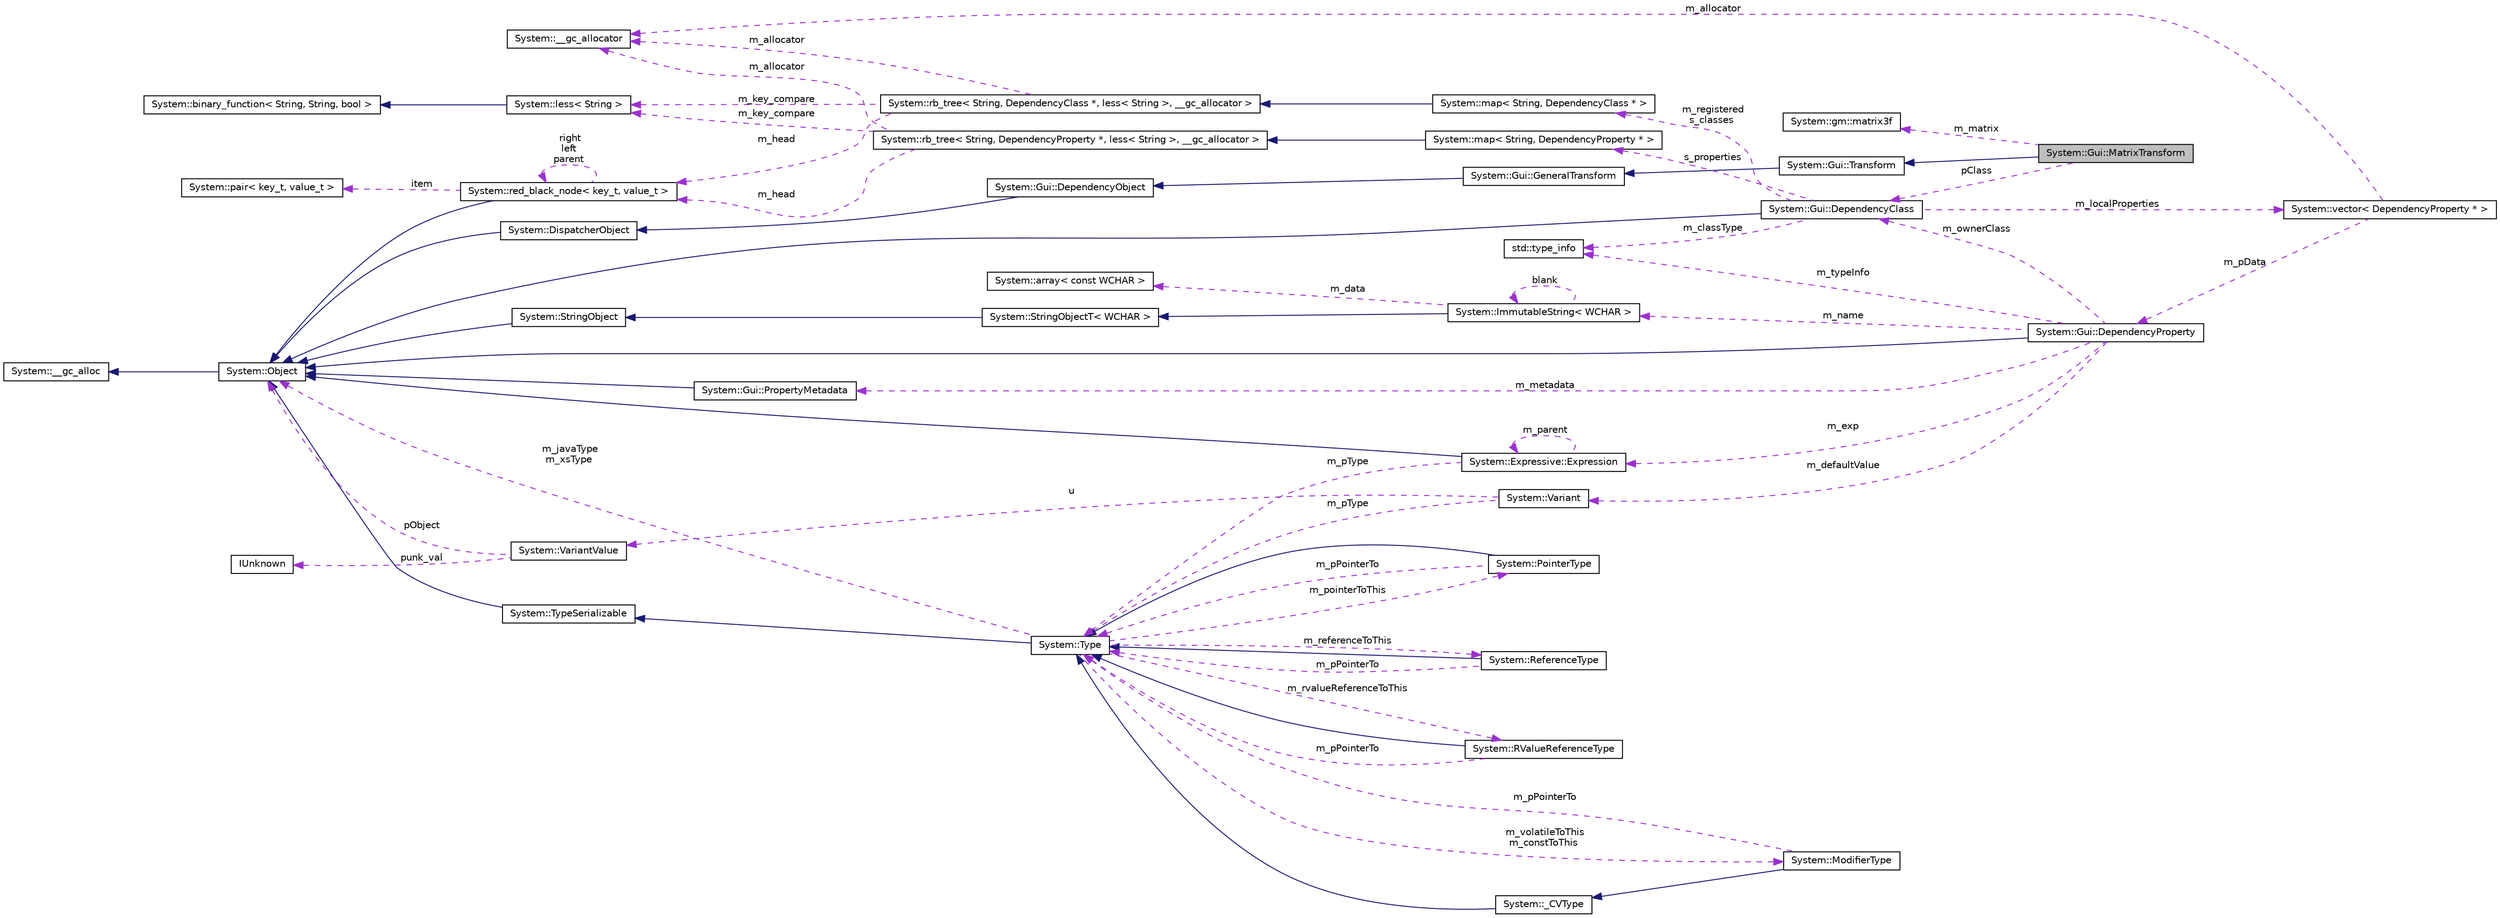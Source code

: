 digraph G
{
  edge [fontname="Helvetica",fontsize="10",labelfontname="Helvetica",labelfontsize="10"];
  node [fontname="Helvetica",fontsize="10",shape=record];
  rankdir="LR";
  Node1 [label="System::Gui::MatrixTransform",height=0.2,width=0.4,color="black", fillcolor="grey75", style="filled" fontcolor="black"];
  Node2 -> Node1 [dir="back",color="midnightblue",fontsize="10",style="solid",fontname="Helvetica"];
  Node2 [label="System::Gui::Transform",height=0.2,width=0.4,color="black", fillcolor="white", style="filled",URL="$class_system_1_1_gui_1_1_transform.html"];
  Node3 -> Node2 [dir="back",color="midnightblue",fontsize="10",style="solid",fontname="Helvetica"];
  Node3 [label="System::Gui::GeneralTransform",height=0.2,width=0.4,color="black", fillcolor="white", style="filled",URL="$class_system_1_1_gui_1_1_general_transform.html"];
  Node4 -> Node3 [dir="back",color="midnightblue",fontsize="10",style="solid",fontname="Helvetica"];
  Node4 [label="System::Gui::DependencyObject",height=0.2,width=0.4,color="black", fillcolor="white", style="filled",URL="$class_system_1_1_gui_1_1_dependency_object.html"];
  Node5 -> Node4 [dir="back",color="midnightblue",fontsize="10",style="solid",fontname="Helvetica"];
  Node5 [label="System::DispatcherObject",height=0.2,width=0.4,color="black", fillcolor="white", style="filled",URL="$class_system_1_1_dispatcher_object.html"];
  Node6 -> Node5 [dir="back",color="midnightblue",fontsize="10",style="solid",fontname="Helvetica"];
  Node6 [label="System::Object",height=0.2,width=0.4,color="black", fillcolor="white", style="filled",URL="$class_system_1_1_object.html"];
  Node7 -> Node6 [dir="back",color="midnightblue",fontsize="10",style="solid",fontname="Helvetica"];
  Node7 [label="System::__gc_alloc",height=0.2,width=0.4,color="black", fillcolor="white", style="filled",URL="$class_system_1_1____gc__alloc.html"];
  Node8 -> Node1 [dir="back",color="darkorchid3",fontsize="10",style="dashed",label=" pClass" ,fontname="Helvetica"];
  Node8 [label="System::Gui::DependencyClass",height=0.2,width=0.4,color="black", fillcolor="white", style="filled",URL="$class_system_1_1_gui_1_1_dependency_class.html"];
  Node6 -> Node8 [dir="back",color="midnightblue",fontsize="10",style="solid",fontname="Helvetica"];
  Node9 -> Node8 [dir="back",color="darkorchid3",fontsize="10",style="dashed",label=" m_registered\ns_classes" ,fontname="Helvetica"];
  Node9 [label="System::map\< String, DependencyClass * \>",height=0.2,width=0.4,color="black", fillcolor="white", style="filled",URL="$class_system_1_1map.html"];
  Node10 -> Node9 [dir="back",color="midnightblue",fontsize="10",style="solid",fontname="Helvetica"];
  Node10 [label="System::rb_tree\< String, DependencyClass *, less\< String \>, __gc_allocator \>",height=0.2,width=0.4,color="black", fillcolor="white", style="filled",URL="$class_system_1_1rb__tree.html"];
  Node11 -> Node10 [dir="back",color="darkorchid3",fontsize="10",style="dashed",label=" m_allocator" ,fontname="Helvetica"];
  Node11 [label="System::__gc_allocator",height=0.2,width=0.4,color="black", fillcolor="white", style="filled",URL="$class_system_1_1____gc__allocator.html"];
  Node12 -> Node10 [dir="back",color="darkorchid3",fontsize="10",style="dashed",label=" m_key_compare" ,fontname="Helvetica"];
  Node12 [label="System::less\< String \>",height=0.2,width=0.4,color="black", fillcolor="white", style="filled",URL="$class_system_1_1less_3_01_string_01_4.html"];
  Node13 -> Node12 [dir="back",color="midnightblue",fontsize="10",style="solid",fontname="Helvetica"];
  Node13 [label="System::binary_function\< String, String, bool \>",height=0.2,width=0.4,color="black", fillcolor="white", style="filled",URL="$class_system_1_1binary__function.html"];
  Node14 -> Node10 [dir="back",color="darkorchid3",fontsize="10",style="dashed",label=" m_head" ,fontname="Helvetica"];
  Node14 [label="System::red_black_node\< key_t, value_t \>",height=0.2,width=0.4,color="black", fillcolor="white", style="filled",URL="$class_system_1_1red__black__node.html"];
  Node6 -> Node14 [dir="back",color="midnightblue",fontsize="10",style="solid",fontname="Helvetica"];
  Node14 -> Node14 [dir="back",color="darkorchid3",fontsize="10",style="dashed",label=" right\nleft\nparent" ,fontname="Helvetica"];
  Node15 -> Node14 [dir="back",color="darkorchid3",fontsize="10",style="dashed",label=" item" ,fontname="Helvetica"];
  Node15 [label="System::pair\< key_t, value_t \>",height=0.2,width=0.4,color="black", fillcolor="white", style="filled",URL="$class_system_1_1pair.html"];
  Node16 -> Node8 [dir="back",color="darkorchid3",fontsize="10",style="dashed",label=" m_localProperties" ,fontname="Helvetica"];
  Node16 [label="System::vector\< DependencyProperty * \>",height=0.2,width=0.4,color="black", fillcolor="white", style="filled",URL="$class_system_1_1vector.html"];
  Node17 -> Node16 [dir="back",color="darkorchid3",fontsize="10",style="dashed",label=" m_pData" ,fontname="Helvetica"];
  Node17 [label="System::Gui::DependencyProperty",height=0.2,width=0.4,color="black", fillcolor="white", style="filled",URL="$class_system_1_1_gui_1_1_dependency_property.html"];
  Node6 -> Node17 [dir="back",color="midnightblue",fontsize="10",style="solid",fontname="Helvetica"];
  Node8 -> Node17 [dir="back",color="darkorchid3",fontsize="10",style="dashed",label=" m_ownerClass" ,fontname="Helvetica"];
  Node18 -> Node17 [dir="back",color="darkorchid3",fontsize="10",style="dashed",label=" m_metadata" ,fontname="Helvetica"];
  Node18 [label="System::Gui::PropertyMetadata",height=0.2,width=0.4,color="black", fillcolor="white", style="filled",URL="$class_system_1_1_gui_1_1_property_metadata.html"];
  Node6 -> Node18 [dir="back",color="midnightblue",fontsize="10",style="solid",fontname="Helvetica"];
  Node19 -> Node17 [dir="back",color="darkorchid3",fontsize="10",style="dashed",label=" m_defaultValue" ,fontname="Helvetica"];
  Node19 [label="System::Variant",height=0.2,width=0.4,color="black", fillcolor="white", style="filled",URL="$class_system_1_1_variant.html"];
  Node20 -> Node19 [dir="back",color="darkorchid3",fontsize="10",style="dashed",label=" m_pType" ,fontname="Helvetica"];
  Node20 [label="System::Type",height=0.2,width=0.4,color="black", fillcolor="white", style="filled",URL="$class_system_1_1_type.html"];
  Node21 -> Node20 [dir="back",color="midnightblue",fontsize="10",style="solid",fontname="Helvetica"];
  Node21 [label="System::TypeSerializable",height=0.2,width=0.4,color="black", fillcolor="white", style="filled",URL="$class_system_1_1_type_serializable.html"];
  Node6 -> Node21 [dir="back",color="midnightblue",fontsize="10",style="solid",fontname="Helvetica"];
  Node22 -> Node20 [dir="back",color="darkorchid3",fontsize="10",style="dashed",label=" m_pointerToThis" ,fontname="Helvetica"];
  Node22 [label="System::PointerType",height=0.2,width=0.4,color="black", fillcolor="white", style="filled",URL="$class_system_1_1_pointer_type.html"];
  Node20 -> Node22 [dir="back",color="midnightblue",fontsize="10",style="solid",fontname="Helvetica"];
  Node20 -> Node22 [dir="back",color="darkorchid3",fontsize="10",style="dashed",label=" m_pPointerTo" ,fontname="Helvetica"];
  Node23 -> Node20 [dir="back",color="darkorchid3",fontsize="10",style="dashed",label=" m_referenceToThis" ,fontname="Helvetica"];
  Node23 [label="System::ReferenceType",height=0.2,width=0.4,color="black", fillcolor="white", style="filled",URL="$class_system_1_1_reference_type.html"];
  Node20 -> Node23 [dir="back",color="midnightblue",fontsize="10",style="solid",fontname="Helvetica"];
  Node20 -> Node23 [dir="back",color="darkorchid3",fontsize="10",style="dashed",label=" m_pPointerTo" ,fontname="Helvetica"];
  Node24 -> Node20 [dir="back",color="darkorchid3",fontsize="10",style="dashed",label=" m_rvalueReferenceToThis" ,fontname="Helvetica"];
  Node24 [label="System::RValueReferenceType",height=0.2,width=0.4,color="black", fillcolor="white", style="filled",URL="$class_system_1_1_r_value_reference_type.html"];
  Node20 -> Node24 [dir="back",color="midnightblue",fontsize="10",style="solid",fontname="Helvetica"];
  Node20 -> Node24 [dir="back",color="darkorchid3",fontsize="10",style="dashed",label=" m_pPointerTo" ,fontname="Helvetica"];
  Node25 -> Node20 [dir="back",color="darkorchid3",fontsize="10",style="dashed",label=" m_volatileToThis\nm_constToThis" ,fontname="Helvetica"];
  Node25 [label="System::ModifierType",height=0.2,width=0.4,color="black", fillcolor="white", style="filled",URL="$class_system_1_1_modifier_type.html"];
  Node26 -> Node25 [dir="back",color="midnightblue",fontsize="10",style="solid",fontname="Helvetica"];
  Node26 [label="System::_CVType",height=0.2,width=0.4,color="black", fillcolor="white", style="filled",URL="$class_system_1_1___c_v_type.html"];
  Node20 -> Node26 [dir="back",color="midnightblue",fontsize="10",style="solid",fontname="Helvetica"];
  Node20 -> Node25 [dir="back",color="darkorchid3",fontsize="10",style="dashed",label=" m_pPointerTo" ,fontname="Helvetica"];
  Node6 -> Node20 [dir="back",color="darkorchid3",fontsize="10",style="dashed",label=" m_javaType\nm_xsType" ,fontname="Helvetica"];
  Node27 -> Node19 [dir="back",color="darkorchid3",fontsize="10",style="dashed",label=" u" ,fontname="Helvetica"];
  Node27 [label="System::VariantValue",height=0.2,width=0.4,color="black", fillcolor="white", style="filled",URL="$union_system_1_1_variant_value.html"];
  Node28 -> Node27 [dir="back",color="darkorchid3",fontsize="10",style="dashed",label=" punk_val" ,fontname="Helvetica"];
  Node28 [label="IUnknown",height=0.2,width=0.4,color="black", fillcolor="white", style="filled",URL="$struct_i_unknown.html"];
  Node6 -> Node27 [dir="back",color="darkorchid3",fontsize="10",style="dashed",label=" pObject" ,fontname="Helvetica"];
  Node29 -> Node17 [dir="back",color="darkorchid3",fontsize="10",style="dashed",label=" m_typeInfo" ,fontname="Helvetica"];
  Node29 [label="std::type_info",height=0.2,width=0.4,color="black", fillcolor="white", style="filled",URL="$classstd_1_1type__info.html",tooltip="Part of RTTI."];
  Node30 -> Node17 [dir="back",color="darkorchid3",fontsize="10",style="dashed",label=" m_exp" ,fontname="Helvetica"];
  Node30 [label="System::Expressive::Expression",height=0.2,width=0.4,color="black", fillcolor="white", style="filled",URL="$class_system_1_1_expressive_1_1_expression.html"];
  Node6 -> Node30 [dir="back",color="midnightblue",fontsize="10",style="solid",fontname="Helvetica"];
  Node20 -> Node30 [dir="back",color="darkorchid3",fontsize="10",style="dashed",label=" m_pType" ,fontname="Helvetica"];
  Node30 -> Node30 [dir="back",color="darkorchid3",fontsize="10",style="dashed",label=" m_parent" ,fontname="Helvetica"];
  Node31 -> Node17 [dir="back",color="darkorchid3",fontsize="10",style="dashed",label=" m_name" ,fontname="Helvetica"];
  Node31 [label="System::ImmutableString\< WCHAR \>",height=0.2,width=0.4,color="black", fillcolor="white", style="filled",URL="$class_system_1_1_immutable_string.html"];
  Node32 -> Node31 [dir="back",color="midnightblue",fontsize="10",style="solid",fontname="Helvetica"];
  Node32 [label="System::StringObjectT\< WCHAR \>",height=0.2,width=0.4,color="black", fillcolor="white", style="filled",URL="$class_system_1_1_string_object_t.html"];
  Node33 -> Node32 [dir="back",color="midnightblue",fontsize="10",style="solid",fontname="Helvetica"];
  Node33 [label="System::StringObject",height=0.2,width=0.4,color="black", fillcolor="white", style="filled",URL="$class_system_1_1_string_object.html"];
  Node6 -> Node33 [dir="back",color="midnightblue",fontsize="10",style="solid",fontname="Helvetica"];
  Node34 -> Node31 [dir="back",color="darkorchid3",fontsize="10",style="dashed",label=" m_data" ,fontname="Helvetica"];
  Node34 [label="System::array\< const WCHAR \>",height=0.2,width=0.4,color="black", fillcolor="white", style="filled",URL="$class_system_1_1array.html"];
  Node31 -> Node31 [dir="back",color="darkorchid3",fontsize="10",style="dashed",label=" blank" ,fontname="Helvetica"];
  Node11 -> Node16 [dir="back",color="darkorchid3",fontsize="10",style="dashed",label=" m_allocator" ,fontname="Helvetica"];
  Node35 -> Node8 [dir="back",color="darkorchid3",fontsize="10",style="dashed",label=" s_properties" ,fontname="Helvetica"];
  Node35 [label="System::map\< String, DependencyProperty * \>",height=0.2,width=0.4,color="black", fillcolor="white", style="filled",URL="$class_system_1_1map.html"];
  Node36 -> Node35 [dir="back",color="midnightblue",fontsize="10",style="solid",fontname="Helvetica"];
  Node36 [label="System::rb_tree\< String, DependencyProperty *, less\< String \>, __gc_allocator \>",height=0.2,width=0.4,color="black", fillcolor="white", style="filled",URL="$class_system_1_1rb__tree.html"];
  Node11 -> Node36 [dir="back",color="darkorchid3",fontsize="10",style="dashed",label=" m_allocator" ,fontname="Helvetica"];
  Node12 -> Node36 [dir="back",color="darkorchid3",fontsize="10",style="dashed",label=" m_key_compare" ,fontname="Helvetica"];
  Node14 -> Node36 [dir="back",color="darkorchid3",fontsize="10",style="dashed",label=" m_head" ,fontname="Helvetica"];
  Node29 -> Node8 [dir="back",color="darkorchid3",fontsize="10",style="dashed",label=" m_classType" ,fontname="Helvetica"];
  Node37 -> Node1 [dir="back",color="darkorchid3",fontsize="10",style="dashed",label=" m_matrix" ,fontname="Helvetica"];
  Node37 [label="System::gm::matrix3f",height=0.2,width=0.4,color="black", fillcolor="white", style="filled",URL="$class_system_1_1gm_1_1matrix3f.html"];
}
